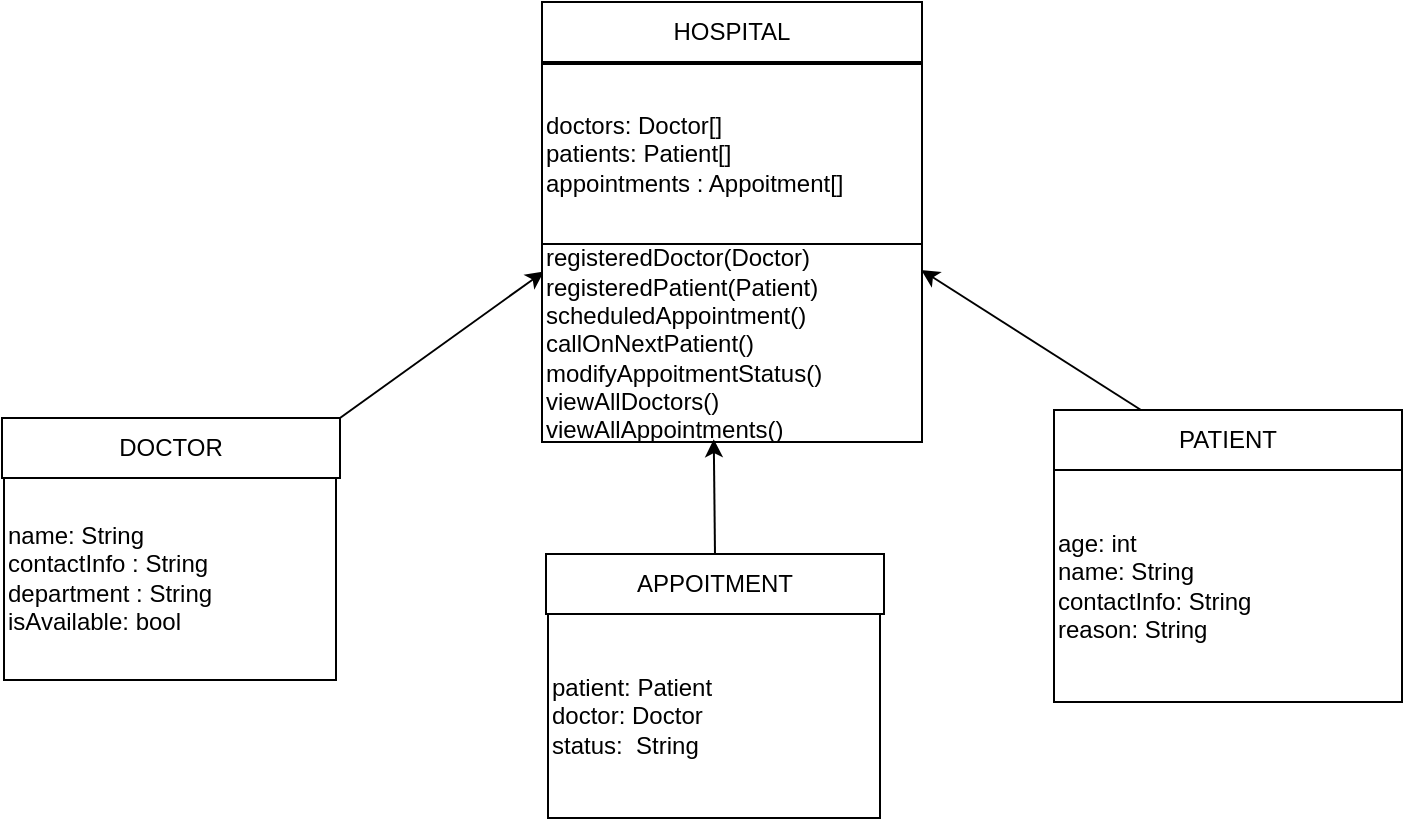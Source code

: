 <mxfile version="28.1.2">
  <diagram name="Page-1" id="OCEQ6LFUbmyCKNjFnBYF">
    <mxGraphModel dx="1308" dy="333" grid="1" gridSize="10" guides="1" tooltips="1" connect="1" arrows="1" fold="1" page="1" pageScale="1" pageWidth="850" pageHeight="1100" math="0" shadow="0">
      <root>
        <mxCell id="0" />
        <mxCell id="1" parent="0" />
        <mxCell id="AQthcf2TdmpHWXVwB0-4-1" value="&lt;span style=&quot;background-color: transparent; color: light-dark(rgb(0, 0, 0), rgb(255, 255, 255));&quot;&gt;doctors: Doctor[]&lt;/span&gt;&lt;div&gt;patients: Patient[]&lt;/div&gt;&lt;div&gt;appointments : Appoitment[]&lt;/div&gt;" style="rounded=0;whiteSpace=wrap;html=1;align=left;" vertex="1" parent="1">
          <mxGeometry x="190" y="41" width="190" height="90" as="geometry" />
        </mxCell>
        <mxCell id="AQthcf2TdmpHWXVwB0-4-2" value="HOSPITAL" style="rounded=0;whiteSpace=wrap;html=1;" vertex="1" parent="1">
          <mxGeometry x="190" y="10" width="190" height="30" as="geometry" />
        </mxCell>
        <mxCell id="AQthcf2TdmpHWXVwB0-4-3" value="age: int&lt;div&gt;name: String&lt;br&gt;&lt;div&gt;contactInfo: String&lt;/div&gt;&lt;/div&gt;&lt;div&gt;reason: String&lt;/div&gt;" style="rounded=0;whiteSpace=wrap;html=1;align=left;" vertex="1" parent="1">
          <mxGeometry x="446" y="244" width="174" height="116" as="geometry" />
        </mxCell>
        <mxCell id="AQthcf2TdmpHWXVwB0-4-4" value="&lt;div&gt;&lt;br&gt;&lt;/div&gt;&lt;div&gt;name: String&lt;/div&gt;&lt;div&gt;contactInfo : String&lt;/div&gt;department : String&lt;div&gt;isAvailable: bool&lt;/div&gt;&lt;div&gt;&lt;br&gt;&lt;/div&gt;" style="rounded=0;whiteSpace=wrap;html=1;align=left;" vertex="1" parent="1">
          <mxGeometry x="-79" y="247" width="166" height="102" as="geometry" />
        </mxCell>
        <mxCell id="AQthcf2TdmpHWXVwB0-4-5" value="DOCTOR" style="rounded=0;whiteSpace=wrap;html=1;" vertex="1" parent="1">
          <mxGeometry x="-80" y="218" width="169" height="30" as="geometry" />
        </mxCell>
        <mxCell id="AQthcf2TdmpHWXVwB0-4-6" value="PATIENT" style="rounded=0;whiteSpace=wrap;html=1;" vertex="1" parent="1">
          <mxGeometry x="446" y="214" width="174" height="30" as="geometry" />
        </mxCell>
        <mxCell id="AQthcf2TdmpHWXVwB0-4-7" value="" style="endArrow=classic;html=1;rounded=0;entryX=0.005;entryY=0.139;entryDx=0;entryDy=0;entryPerimeter=0;exitX=1;exitY=0;exitDx=0;exitDy=0;" edge="1" parent="1" source="AQthcf2TdmpHWXVwB0-4-5" target="AQthcf2TdmpHWXVwB0-4-13">
          <mxGeometry width="50" height="50" relative="1" as="geometry">
            <mxPoint x="90" y="210" as="sourcePoint" />
            <mxPoint x="171" y="154.5" as="targetPoint" />
          </mxGeometry>
        </mxCell>
        <mxCell id="AQthcf2TdmpHWXVwB0-4-8" value="" style="endArrow=classic;html=1;rounded=0;entryX=0.998;entryY=0.131;entryDx=0;entryDy=0;exitX=0.25;exitY=0;exitDx=0;exitDy=0;entryPerimeter=0;" edge="1" parent="1" source="AQthcf2TdmpHWXVwB0-4-6" target="AQthcf2TdmpHWXVwB0-4-13">
          <mxGeometry width="50" height="50" relative="1" as="geometry">
            <mxPoint x="410" y="130" as="sourcePoint" />
            <mxPoint x="342" y="92" as="targetPoint" />
          </mxGeometry>
        </mxCell>
        <mxCell id="AQthcf2TdmpHWXVwB0-4-10" style="edgeStyle=orthogonalEdgeStyle;rounded=0;orthogonalLoop=1;jettySize=auto;html=1;exitX=0.5;exitY=1;exitDx=0;exitDy=0;" edge="1" parent="1">
          <mxGeometry relative="1" as="geometry">
            <mxPoint x="108" y="236" as="sourcePoint" />
            <mxPoint x="108" y="236" as="targetPoint" />
          </mxGeometry>
        </mxCell>
        <mxCell id="AQthcf2TdmpHWXVwB0-4-13" value="registeredDoctor(Doctor)&lt;div&gt;registeredPatient(Patient)&lt;/div&gt;&lt;div&gt;scheduledAppointment()&lt;/div&gt;&lt;div&gt;callOnNextPatient()&lt;/div&gt;&lt;div&gt;modifyAppoitmentStatus()&lt;/div&gt;&lt;div&gt;viewAllDoctors()&lt;/div&gt;&lt;div&gt;viewAllAppointments()&lt;/div&gt;" style="rounded=0;whiteSpace=wrap;html=1;align=left;" vertex="1" parent="1">
          <mxGeometry x="190" y="131" width="190" height="99" as="geometry" />
        </mxCell>
        <mxCell id="AQthcf2TdmpHWXVwB0-4-15" style="edgeStyle=orthogonalEdgeStyle;rounded=0;orthogonalLoop=1;jettySize=auto;html=1;exitX=0.5;exitY=1;exitDx=0;exitDy=0;" edge="1" parent="1" source="AQthcf2TdmpHWXVwB0-4-4" target="AQthcf2TdmpHWXVwB0-4-4">
          <mxGeometry relative="1" as="geometry" />
        </mxCell>
        <mxCell id="AQthcf2TdmpHWXVwB0-4-16" value="&lt;span style=&quot;background-color: transparent; color: light-dark(rgb(0, 0, 0), rgb(255, 255, 255));&quot;&gt;patient: Patient&lt;/span&gt;&lt;div&gt;&lt;div&gt;doctor: Doctor&lt;/div&gt;&lt;div&gt;status:&amp;nbsp; String&lt;/div&gt;&lt;/div&gt;" style="rounded=0;whiteSpace=wrap;html=1;align=left;" vertex="1" parent="1">
          <mxGeometry x="193" y="316" width="166" height="102" as="geometry" />
        </mxCell>
        <mxCell id="AQthcf2TdmpHWXVwB0-4-17" value="APPOITMENT" style="rounded=0;whiteSpace=wrap;html=1;" vertex="1" parent="1">
          <mxGeometry x="192" y="286" width="169" height="30" as="geometry" />
        </mxCell>
        <mxCell id="AQthcf2TdmpHWXVwB0-4-18" value="" style="endArrow=classic;html=1;rounded=0;entryX=0.452;entryY=0.986;entryDx=0;entryDy=0;exitX=0.5;exitY=0;exitDx=0;exitDy=0;entryPerimeter=0;" edge="1" parent="1" source="AQthcf2TdmpHWXVwB0-4-17" target="AQthcf2TdmpHWXVwB0-4-13">
          <mxGeometry width="50" height="50" relative="1" as="geometry">
            <mxPoint x="416" y="224" as="sourcePoint" />
            <mxPoint x="307" y="153" as="targetPoint" />
          </mxGeometry>
        </mxCell>
      </root>
    </mxGraphModel>
  </diagram>
</mxfile>
